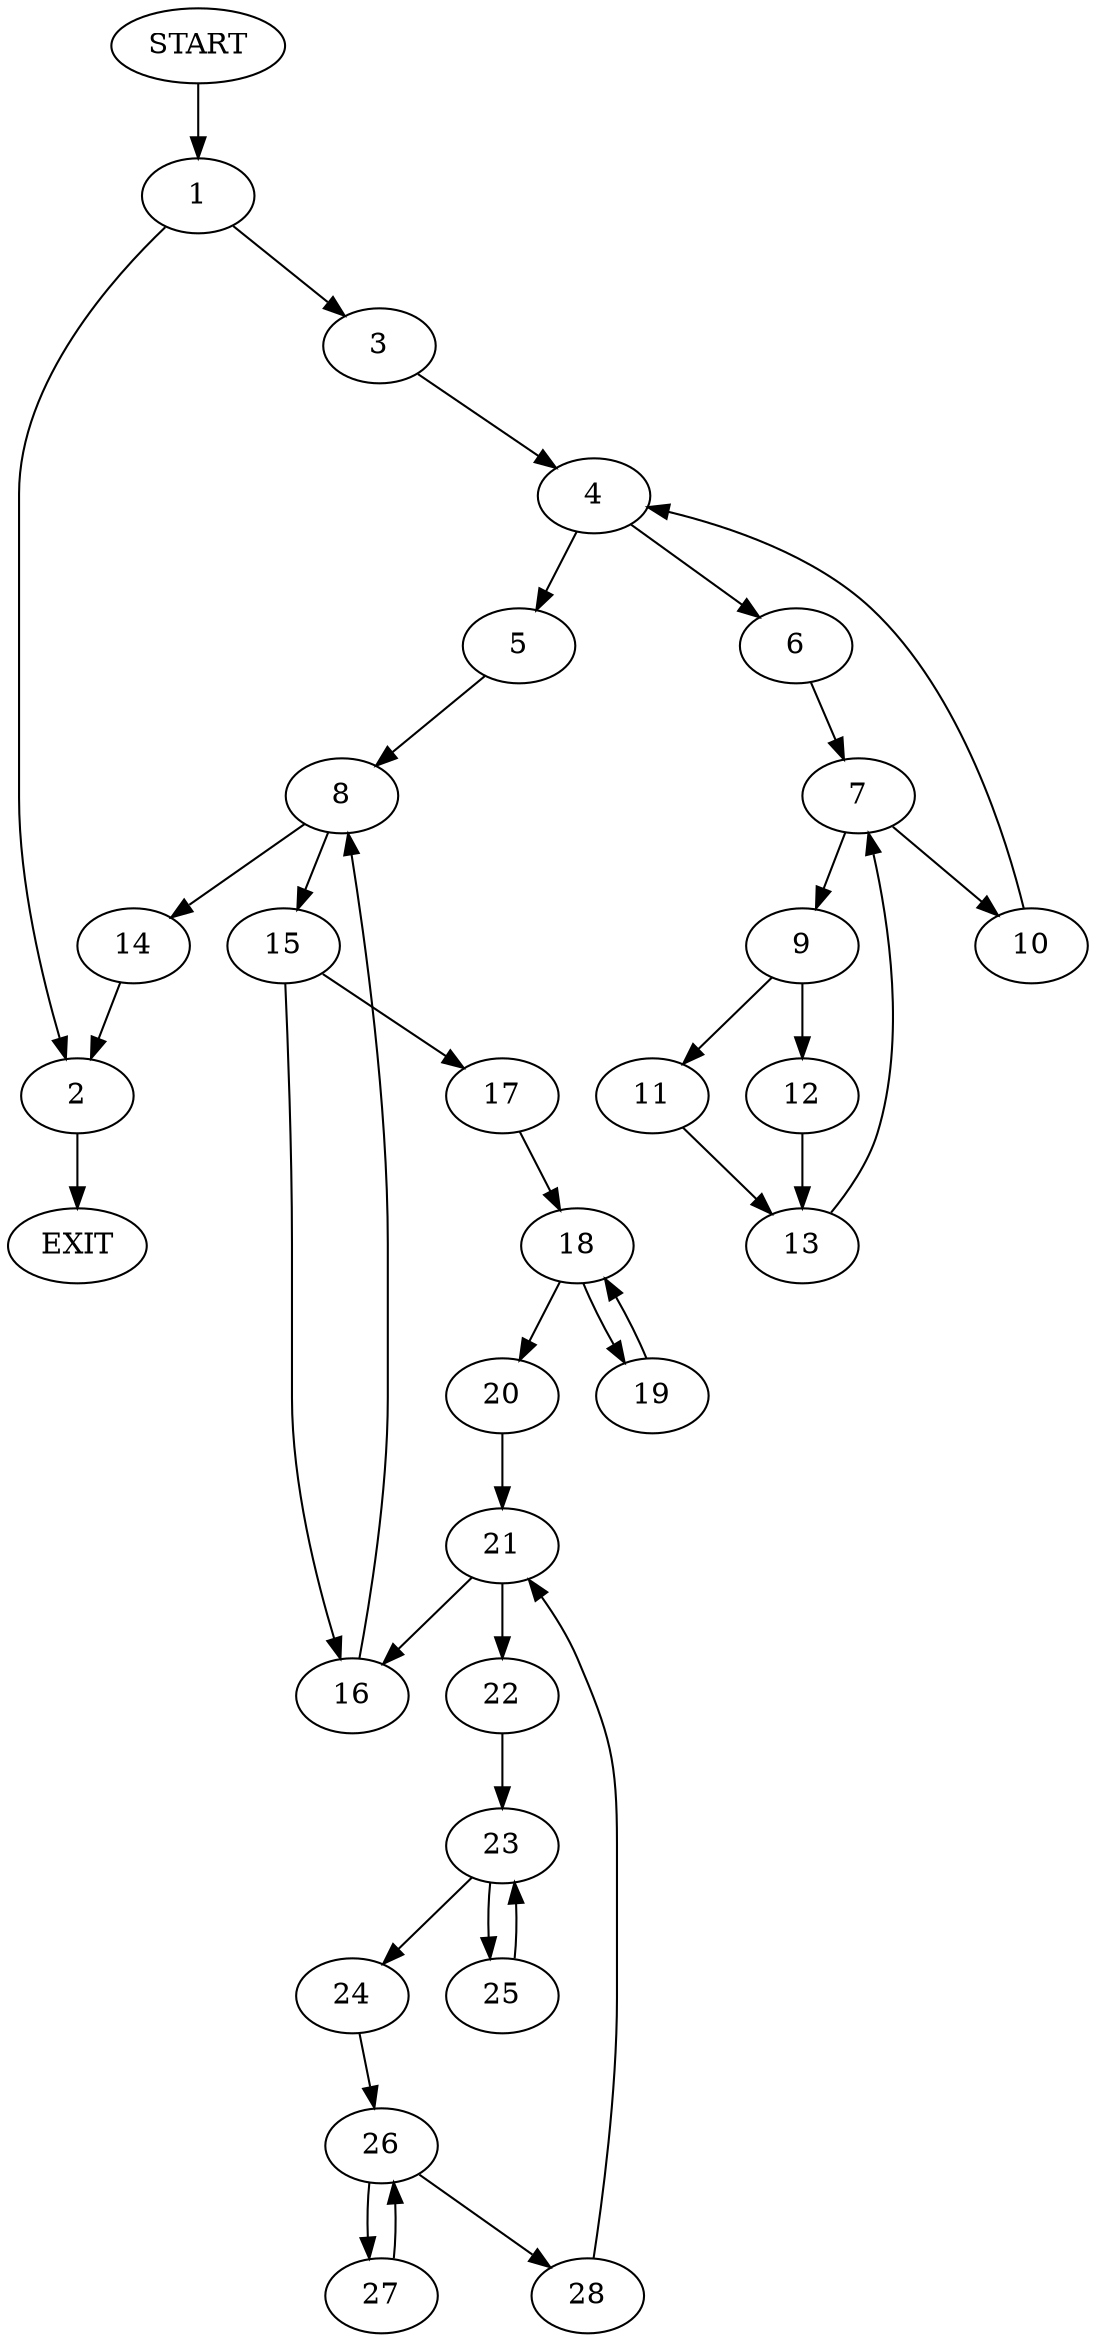 digraph {
0 [label="START"]
29 [label="EXIT"]
0 -> 1
1 -> 2
1 -> 3
2 -> 29
3 -> 4
4 -> 5
4 -> 6
6 -> 7
5 -> 8
7 -> 9
7 -> 10
9 -> 11
9 -> 12
10 -> 4
12 -> 13
11 -> 13
13 -> 7
8 -> 14
8 -> 15
14 -> 2
15 -> 16
15 -> 17
16 -> 8
17 -> 18
18 -> 19
18 -> 20
20 -> 21
19 -> 18
21 -> 22
21 -> 16
22 -> 23
23 -> 24
23 -> 25
24 -> 26
25 -> 23
26 -> 27
26 -> 28
27 -> 26
28 -> 21
}
